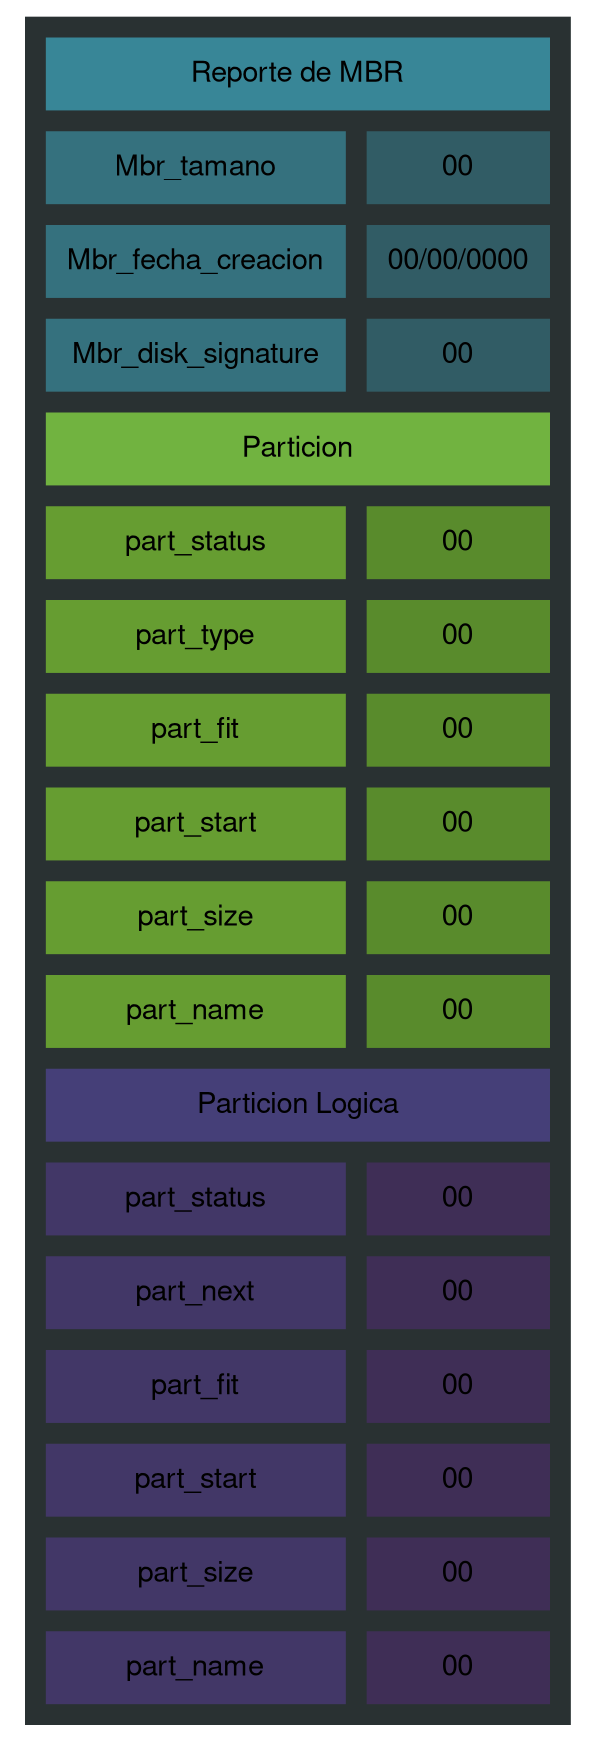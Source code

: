 digraph G {
  fontname="Helvetica,Arial,sans-serif"
  node [fontname="Helvetica,Arial,sans-serif"]
  edge [fontname="Helvetica,Arial,sans-serif"]
  a0 [shape=none label=<
 <TABLE border="0" cellspacing="10" cellpadding="10" bgcolor="#293132" gradientangle="315">
 
  <TR>
      <TD colspan="2" bgcolor="#388697">Reporte de MBR</TD>
  </TR>
  <TR>
      <TD colspan="0" bgcolor="#35717E">Mbr_tamano</TD>
      <TD colspan="0" bgcolor="#315C65">00</TD>
  </TR>
  <TR>
      <TD colspan="0" bgcolor="#35717E">Mbr_fecha_creacion</TD>
      <TD colspan="0" bgcolor="#315C65">00/00/0000</TD>
  </TR>
  <TR>
      <TD colspan="0" bgcolor="#35717E">Mbr_disk_signature</TD>
      <TD colspan="0" bgcolor="#315C65">00</TD>
  </TR>




  <TR>
      <TD colspan="2" bgcolor="#71B340">Particion</TD>
  </TR>
  <TR>
      <TD colspan="0" bgcolor="#669D31">part_status</TD>
      <TD colspan="0" bgcolor="#598B2C">00</TD>
  </TR>
  <TR>
      <TD colspan="0" bgcolor="#669D31">part_type</TD>
      <TD colspan="0" bgcolor="#598B2C">00</TD>
  </TR>
  <TR>
      <TD colspan="0" bgcolor="#669D31">part_fit</TD>
      <TD colspan="0" bgcolor="#598B2C">00</TD>
  </TR>
  <TR>
      <TD colspan="0" bgcolor="#669D31">part_start</TD>
      <TD colspan="0" bgcolor="#598B2C">00</TD>
  </TR>
  <TR>
      <TD colspan="0" bgcolor="#669D31">part_size</TD>
      <TD colspan="0" bgcolor="#598B2C">00</TD>
  </TR>
  <TR>
      <TD colspan="0" bgcolor="#669D31">part_name</TD>
      <TD colspan="0" bgcolor="#598B2C">00</TD>
  </TR>



    <TR>
        <TD colspan="2" bgcolor="#453F78">Particion Logica</TD>
  </TR>
  <TR>
      <TD colspan="0" bgcolor="#423767">part_status</TD>
      <TD colspan="0" bgcolor="#3F2E56">00</TD>
  </TR>
  <TR>
      <TD colspan="0" bgcolor="#423767">part_next</TD>
      <TD colspan="0" bgcolor="#3F2E56">00</TD>
  </TR>
  <TR>
      <TD colspan="0" bgcolor="#423767">part_fit</TD>
      <TD colspan="0" bgcolor="#3F2E56">00</TD>
  </TR>
  <TR>
      <TD colspan="0" bgcolor="#423767">part_start</TD>
      <TD colspan="0" bgcolor="#3F2E56">00</TD>
  </TR>
  <TR>
      <TD colspan="0" bgcolor="#423767">part_size</TD>
      <TD colspan="0" bgcolor="#3F2E56">00</TD>
  </TR>
  <TR>
      <TD colspan="0" bgcolor="#423767">part_name</TD>
      <TD colspan="0" bgcolor="#3F2E56">00</TD>
  </TR>
  
</TABLE>>];

}